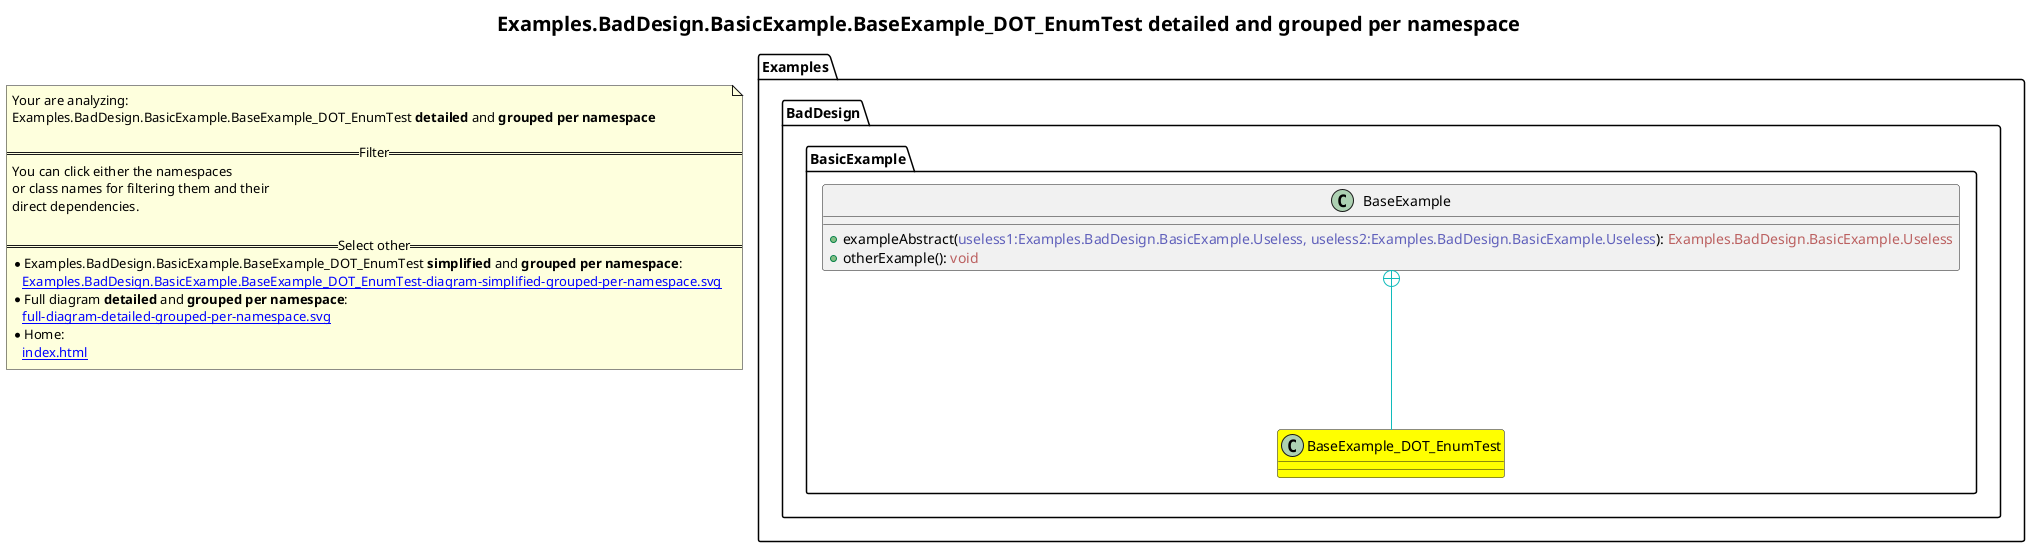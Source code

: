 @startuml
skinparam linetype ortho
title <size:20>Examples.BadDesign.BasicExample.BaseExample_DOT_EnumTest **detailed** and **grouped per namespace**</size>
note "Your are analyzing:\nExamples.BadDesign.BasicExample.BaseExample_DOT_EnumTest **detailed** and **grouped per namespace**\n\n==Filter==\nYou can click either the namespaces \nor class names for filtering them and their\ndirect dependencies.\n\n==Select other==\n* Examples.BadDesign.BasicExample.BaseExample_DOT_EnumTest **simplified** and **grouped per namespace**:\n   [[Examples.BadDesign.BasicExample.BaseExample_DOT_EnumTest-diagram-simplified-grouped-per-namespace.svg]]\n* Full diagram **detailed** and **grouped per namespace**:\n   [[full-diagram-detailed-grouped-per-namespace.svg]]\n* Home:\n   [[index.html]]" as FloatingNote
namespace Examples [[Examples-diagram-detailed-grouped-per-namespace.svg]] {
namespace Examples.BadDesign [[Examples.BadDesign-diagram-detailed-grouped-per-namespace.svg]] {
namespace Examples.BadDesign.BasicExample [[Examples.BadDesign.BasicExample-diagram-detailed-grouped-per-namespace.svg]] {
    class Examples.BadDesign.BasicExample.BaseExample_DOT_EnumTest [[Examples.BadDesign.BasicExample.BaseExample_DOT_EnumTest-diagram-detailed-grouped-per-namespace.svg]] #yellow {
    }
    class Examples.BadDesign.BasicExample.BaseExample [[Examples.BadDesign.BasicExample.BaseExample-diagram-detailed-grouped-per-namespace.svg]]  {
      + exampleAbstract(<font color="6060BB">useless1:Examples.BadDesign.BasicExample.Useless, useless2:Examples.BadDesign.BasicExample.Useless</font>): <font color="BB6060">Examples.BadDesign.BasicExample.Useless</font>
      + otherExample(<font color="6060BB"></font>): <font color="BB6060">void</font>
    }
'Compared namespace Examples.BadDesign.BasicExample [[Examples.BadDesign.BasicExample-diagram-detailed-grouped-per-namespace.svg]] { with last element of     }
' Closing all previous_sub_namespace_list namespace None because file analysis is finished.
' Closing namespace BasicExample
}
' Closing namespace BadDesign
}
' Closing namespace Examples
}
 ' *************************************** 
 ' *************************************** 
 ' *************************************** 
' Class relations extracted from namespace:
' Examples.BadDesign.BasicExample
Examples.BadDesign.BasicExample.BaseExample +-[#10BBBB]- Examples.BadDesign.BasicExample.BaseExample_DOT_EnumTest 
@enduml
